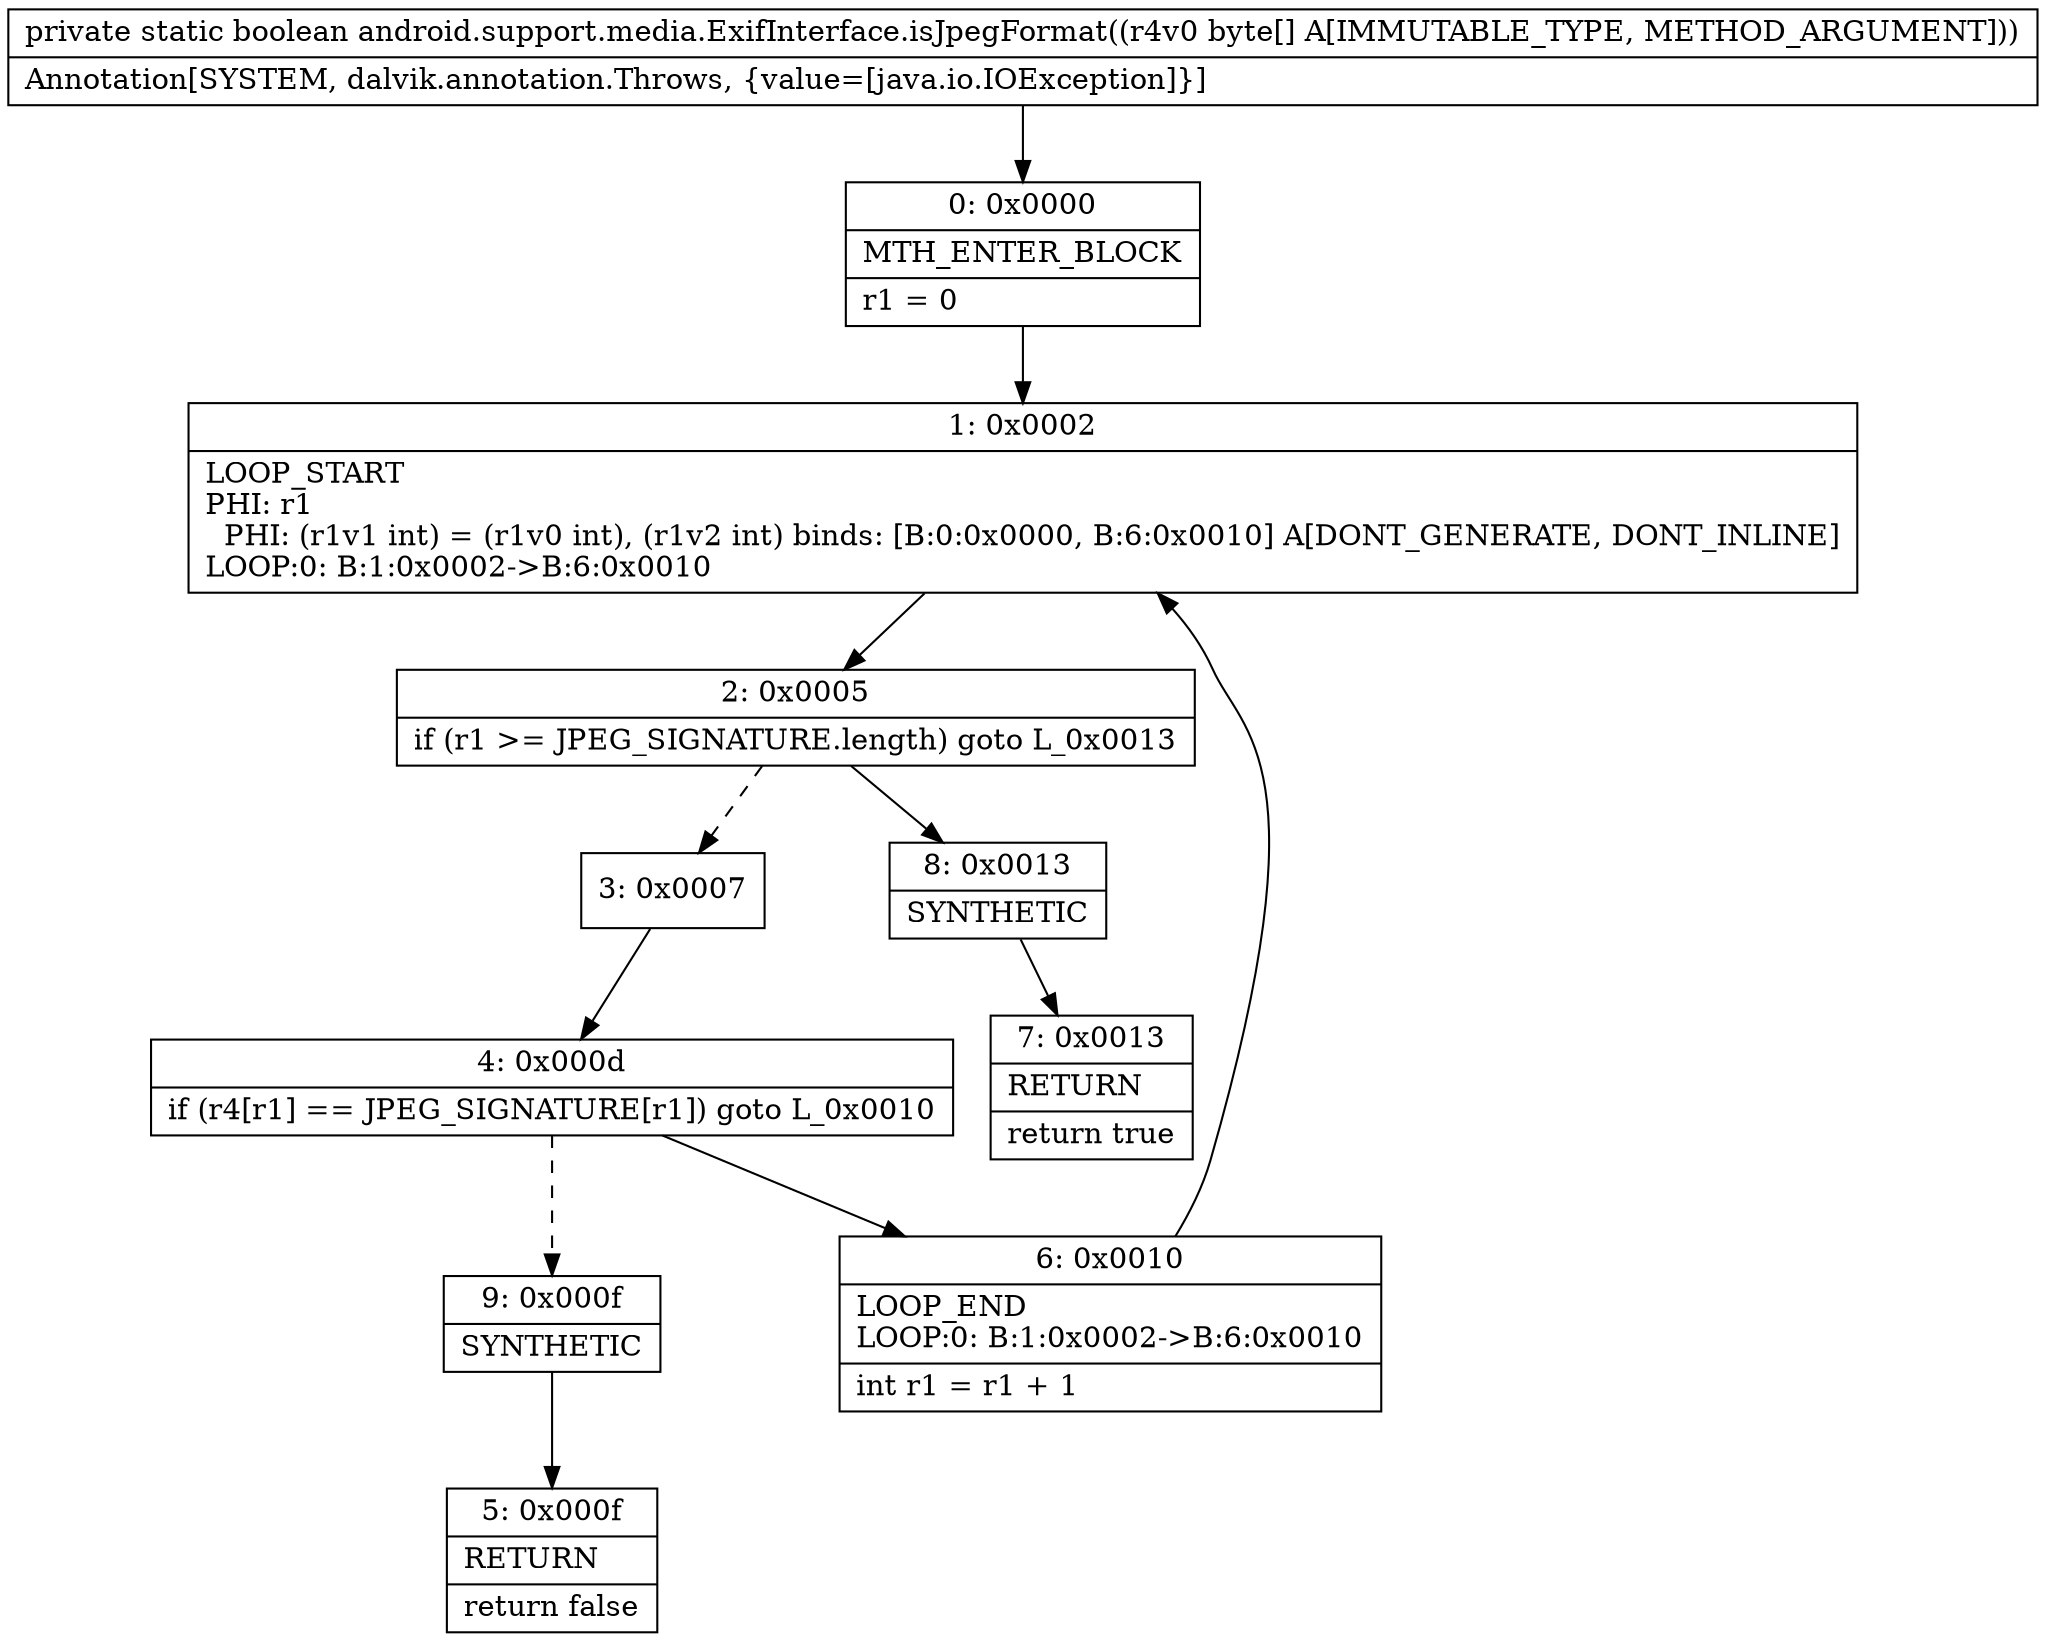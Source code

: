 digraph "CFG forandroid.support.media.ExifInterface.isJpegFormat([B)Z" {
Node_0 [shape=record,label="{0\:\ 0x0000|MTH_ENTER_BLOCK\l|r1 = 0\l}"];
Node_1 [shape=record,label="{1\:\ 0x0002|LOOP_START\lPHI: r1 \l  PHI: (r1v1 int) = (r1v0 int), (r1v2 int) binds: [B:0:0x0000, B:6:0x0010] A[DONT_GENERATE, DONT_INLINE]\lLOOP:0: B:1:0x0002\-\>B:6:0x0010\l}"];
Node_2 [shape=record,label="{2\:\ 0x0005|if (r1 \>= JPEG_SIGNATURE.length) goto L_0x0013\l}"];
Node_3 [shape=record,label="{3\:\ 0x0007}"];
Node_4 [shape=record,label="{4\:\ 0x000d|if (r4[r1] == JPEG_SIGNATURE[r1]) goto L_0x0010\l}"];
Node_5 [shape=record,label="{5\:\ 0x000f|RETURN\l|return false\l}"];
Node_6 [shape=record,label="{6\:\ 0x0010|LOOP_END\lLOOP:0: B:1:0x0002\-\>B:6:0x0010\l|int r1 = r1 + 1\l}"];
Node_7 [shape=record,label="{7\:\ 0x0013|RETURN\l|return true\l}"];
Node_8 [shape=record,label="{8\:\ 0x0013|SYNTHETIC\l}"];
Node_9 [shape=record,label="{9\:\ 0x000f|SYNTHETIC\l}"];
MethodNode[shape=record,label="{private static boolean android.support.media.ExifInterface.isJpegFormat((r4v0 byte[] A[IMMUTABLE_TYPE, METHOD_ARGUMENT]))  | Annotation[SYSTEM, dalvik.annotation.Throws, \{value=[java.io.IOException]\}]\l}"];
MethodNode -> Node_0;
Node_0 -> Node_1;
Node_1 -> Node_2;
Node_2 -> Node_3[style=dashed];
Node_2 -> Node_8;
Node_3 -> Node_4;
Node_4 -> Node_6;
Node_4 -> Node_9[style=dashed];
Node_6 -> Node_1;
Node_8 -> Node_7;
Node_9 -> Node_5;
}

